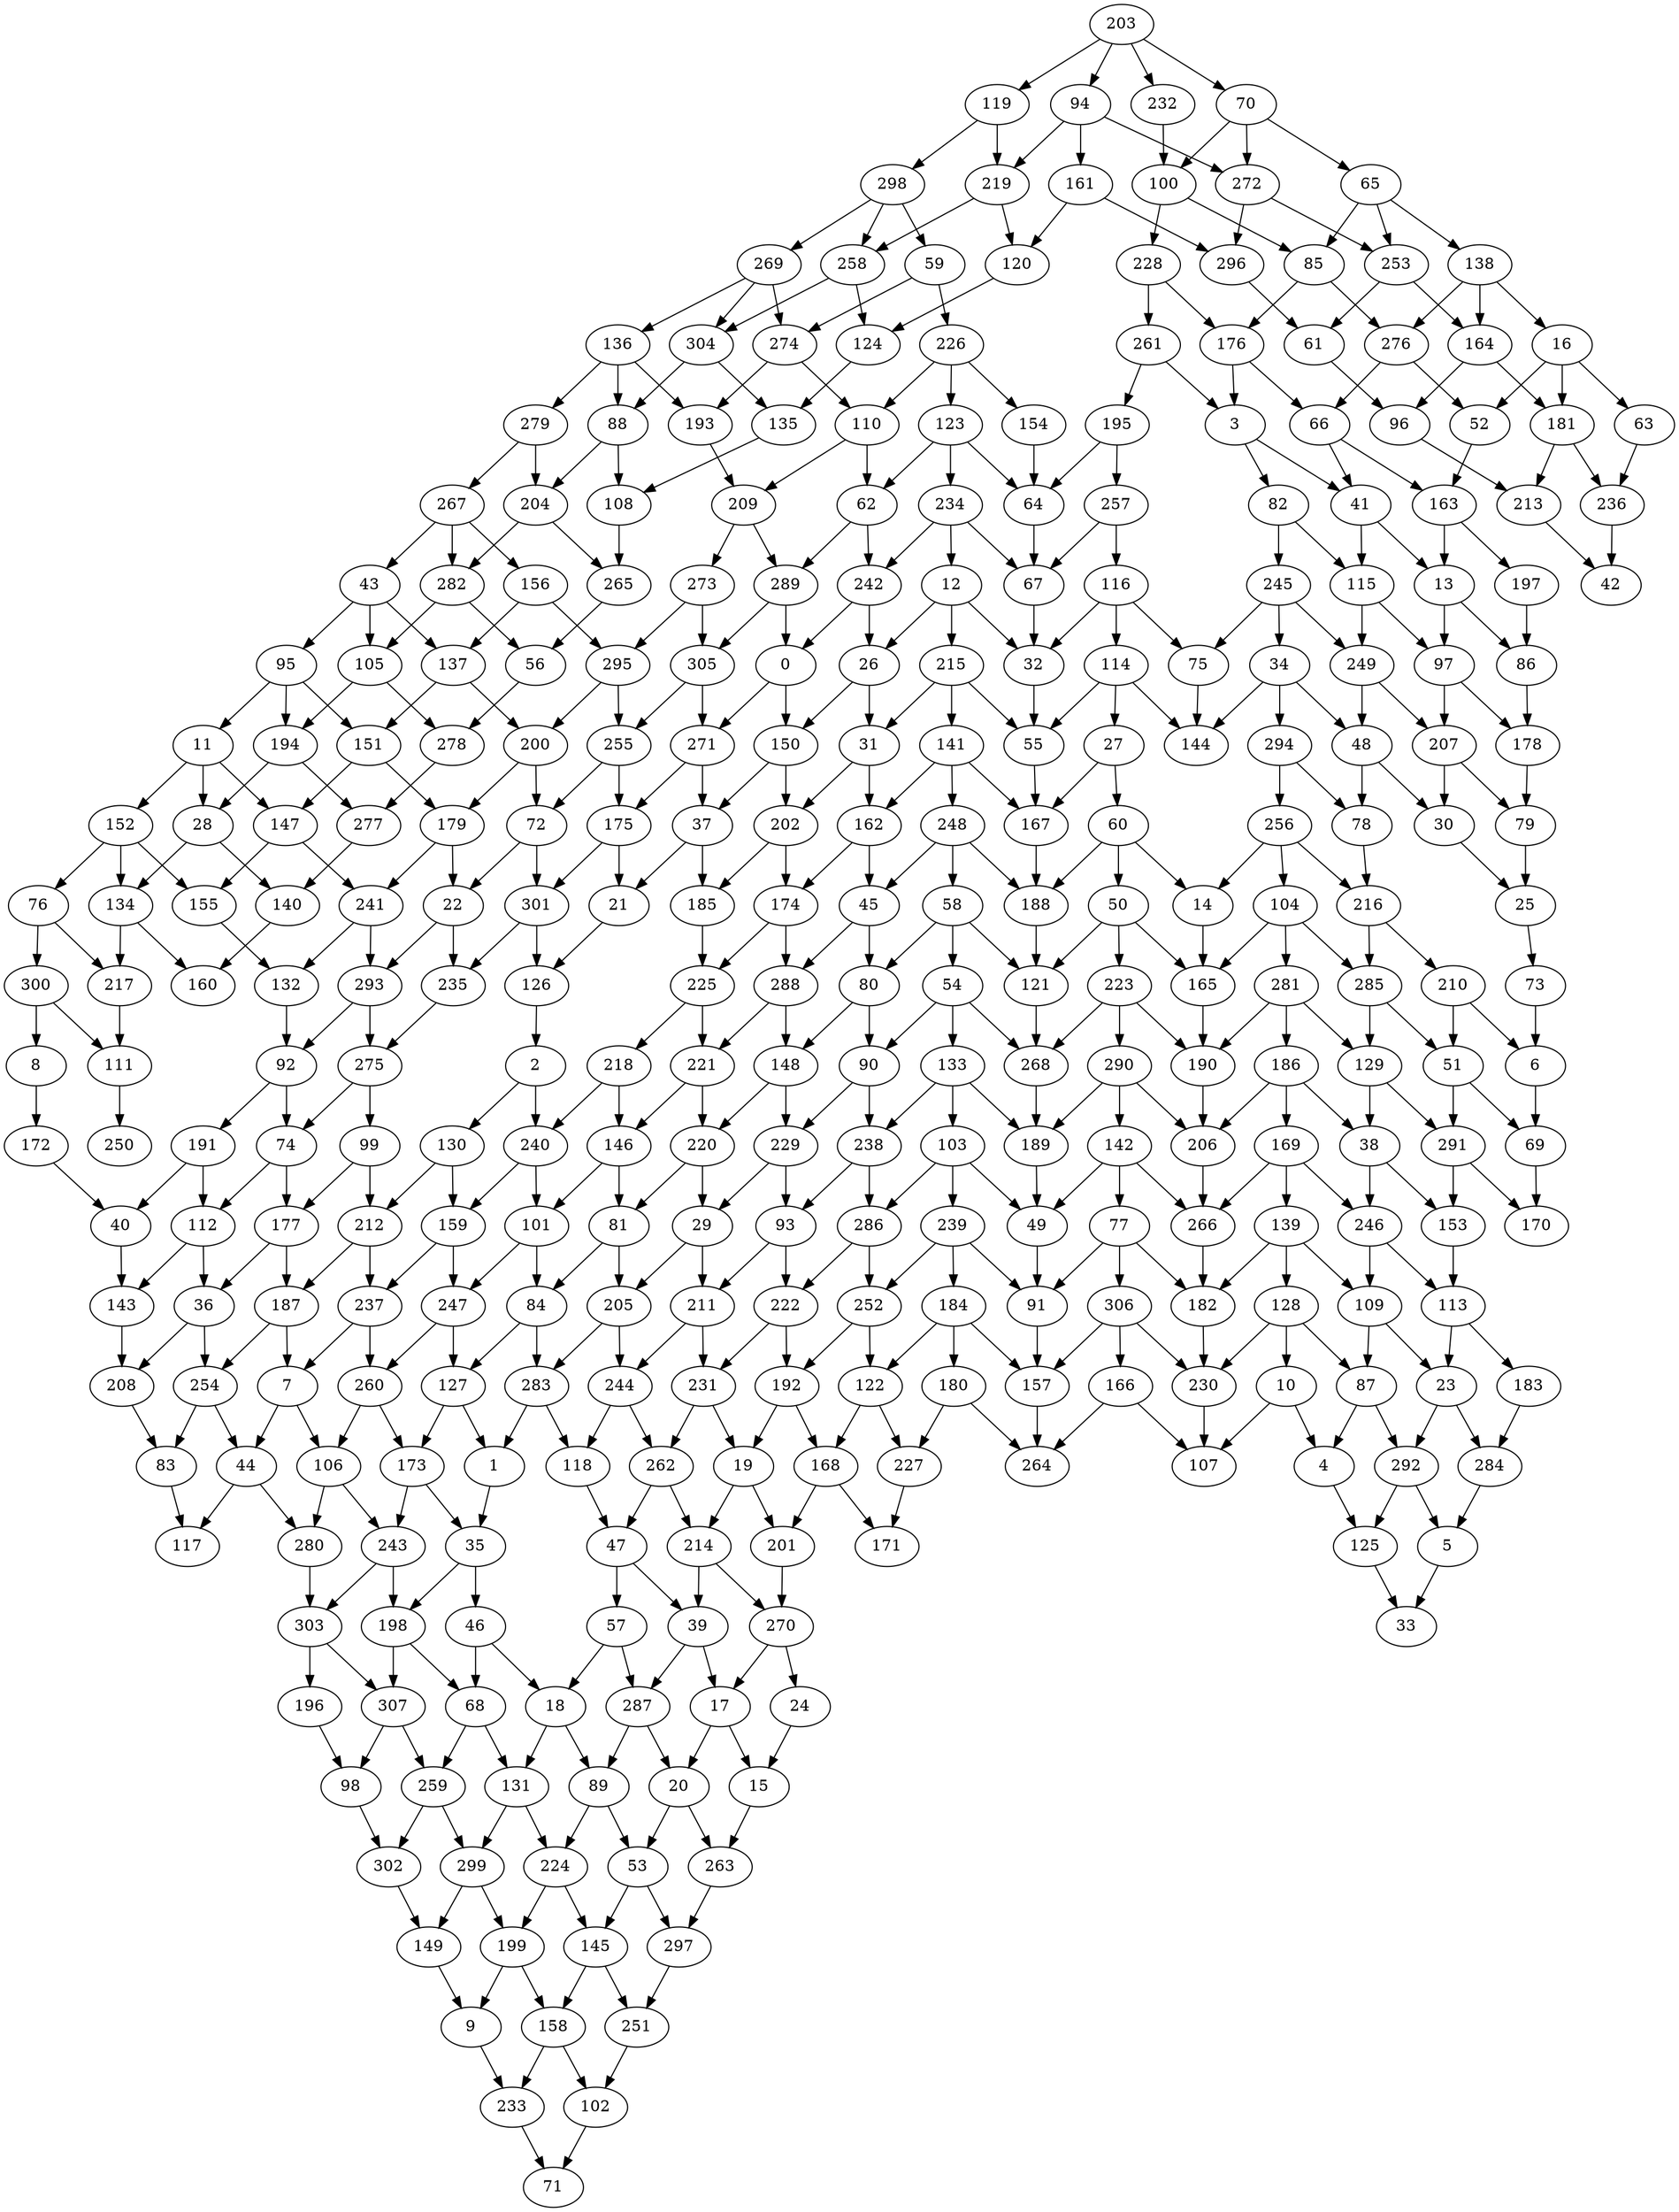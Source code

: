 strict digraph "" {
	0 -> 150;
	0 -> 271;
	1 -> 35;
	2 -> 130;
	2 -> 240;
	3 -> 41;
	3 -> 82;
	4 -> 125;
	5 -> 33;
	6 -> 69;
	7 -> 44;
	7 -> 106;
	8 -> 172;
	9 -> 233;
	10 -> 4;
	10 -> 107;
	11 -> 28;
	11 -> 147;
	11 -> 152;
	12 -> 26;
	12 -> 32;
	12 -> 215;
	13 -> 86;
	13 -> 97;
	14 -> 165;
	15 -> 263;
	16 -> 52;
	16 -> 63;
	16 -> 181;
	17 -> 15;
	17 -> 20;
	18 -> 89;
	18 -> 131;
	19 -> 201;
	19 -> 214;
	20 -> 53;
	20 -> 263;
	21 -> 126;
	22 -> 235;
	22 -> 293;
	23 -> 284;
	23 -> 292;
	24 -> 15;
	25 -> 73;
	26 -> 31;
	26 -> 150;
	27 -> 60;
	27 -> 167;
	28 -> 134;
	28 -> 140;
	29 -> 205;
	29 -> 211;
	30 -> 25;
	31 -> 162;
	31 -> 202;
	32 -> 55;
	34 -> 48;
	34 -> 144;
	34 -> 294;
	35 -> 46;
	35 -> 198;
	36 -> 208;
	36 -> 254;
	37 -> 21;
	37 -> 185;
	38 -> 153;
	38 -> 246;
	39 -> 17;
	39 -> 287;
	40 -> 143;
	41 -> 13;
	41 -> 115;
	43 -> 95;
	43 -> 105;
	43 -> 137;
	44 -> 117;
	44 -> 280;
	45 -> 80;
	45 -> 288;
	46 -> 18;
	46 -> 68;
	47 -> 39;
	47 -> 57;
	48 -> 30;
	48 -> 78;
	49 -> 91;
	50 -> 121;
	50 -> 165;
	50 -> 223;
	51 -> 69;
	51 -> 291;
	52 -> 163;
	53 -> 145;
	53 -> 297;
	54 -> 90;
	54 -> 133;
	54 -> 268;
	55 -> 167;
	56 -> 278;
	57 -> 18;
	57 -> 287;
	58 -> 54;
	58 -> 80;
	58 -> 121;
	59 -> 226;
	59 -> 274;
	60 -> 14;
	60 -> 50;
	60 -> 188;
	61 -> 96;
	62 -> 242;
	62 -> 289;
	63 -> 236;
	64 -> 67;
	65 -> 85;
	65 -> 138;
	65 -> 253;
	66 -> 41;
	66 -> 163;
	67 -> 32;
	68 -> 131;
	68 -> 259;
	69 -> 170;
	70 -> 65;
	70 -> 100;
	70 -> 272;
	72 -> 22;
	72 -> 301;
	73 -> 6;
	74 -> 112;
	74 -> 177;
	75 -> 144;
	76 -> 217;
	76 -> 300;
	77 -> 91;
	77 -> 182;
	77 -> 306;
	78 -> 216;
	79 -> 25;
	80 -> 90;
	80 -> 148;
	81 -> 84;
	81 -> 205;
	82 -> 115;
	82 -> 245;
	83 -> 117;
	84 -> 127;
	84 -> 283;
	85 -> 176;
	85 -> 276;
	86 -> 178;
	87 -> 4;
	87 -> 292;
	88 -> 108;
	88 -> 204;
	89 -> 53;
	89 -> 224;
	90 -> 229;
	90 -> 238;
	91 -> 157;
	92 -> 74;
	92 -> 191;
	93 -> 211;
	93 -> 222;
	94 -> 161;
	94 -> 219;
	94 -> 272;
	95 -> 11;
	95 -> 151;
	95 -> 194;
	96 -> 213;
	97 -> 178;
	97 -> 207;
	98 -> 302;
	99 -> 177;
	99 -> 212;
	100 -> 85;
	100 -> 228;
	101 -> 84;
	101 -> 247;
	102 -> 71;
	103 -> 49;
	103 -> 239;
	103 -> 286;
	104 -> 165;
	104 -> 281;
	104 -> 285;
	105 -> 194;
	105 -> 278;
	106 -> 243;
	106 -> 280;
	108 -> 265;
	109 -> 23;
	109 -> 87;
	110 -> 62;
	110 -> 209;
	111 -> 250;
	112 -> 36;
	112 -> 143;
	113 -> 23;
	113 -> 183;
	114 -> 27;
	114 -> 55;
	114 -> 144;
	115 -> 97;
	115 -> 249;
	116 -> 32;
	116 -> 75;
	116 -> 114;
	118 -> 47;
	119 -> 219;
	119 -> 298;
	120 -> 124;
	121 -> 268;
	122 -> 168;
	122 -> 227;
	123 -> 62;
	123 -> 64;
	123 -> 234;
	124 -> 135;
	125 -> 33;
	126 -> 2;
	127 -> 1;
	127 -> 173;
	128 -> 10;
	128 -> 87;
	128 -> 230;
	129 -> 38;
	129 -> 291;
	130 -> 159;
	130 -> 212;
	131 -> 224;
	131 -> 299;
	132 -> 92;
	133 -> 103;
	133 -> 189;
	133 -> 238;
	134 -> 160;
	134 -> 217;
	135 -> 108;
	136 -> 88;
	136 -> 193;
	136 -> 279;
	137 -> 151;
	137 -> 200;
	138 -> 16;
	138 -> 164;
	138 -> 276;
	139 -> 109;
	139 -> 128;
	139 -> 182;
	140 -> 160;
	141 -> 162;
	141 -> 167;
	141 -> 248;
	142 -> 49;
	142 -> 77;
	142 -> 266;
	143 -> 208;
	145 -> 158;
	145 -> 251;
	146 -> 81;
	146 -> 101;
	147 -> 155;
	147 -> 241;
	148 -> 220;
	148 -> 229;
	149 -> 9;
	150 -> 37;
	150 -> 202;
	151 -> 147;
	151 -> 179;
	152 -> 76;
	152 -> 134;
	152 -> 155;
	153 -> 113;
	154 -> 64;
	155 -> 132;
	156 -> 137;
	156 -> 295;
	157 -> 264;
	158 -> 102;
	158 -> 233;
	159 -> 237;
	159 -> 247;
	161 -> 120;
	161 -> 296;
	162 -> 45;
	162 -> 174;
	163 -> 13;
	163 -> 197;
	164 -> 96;
	164 -> 181;
	165 -> 190;
	166 -> 107;
	166 -> 264;
	167 -> 188;
	168 -> 171;
	168 -> 201;
	169 -> 139;
	169 -> 246;
	169 -> 266;
	172 -> 40;
	173 -> 35;
	173 -> 243;
	174 -> 225;
	174 -> 288;
	175 -> 21;
	175 -> 301;
	176 -> 3;
	176 -> 66;
	177 -> 36;
	177 -> 187;
	178 -> 79;
	179 -> 22;
	179 -> 241;
	180 -> 227;
	180 -> 264;
	181 -> 213;
	181 -> 236;
	182 -> 230;
	183 -> 284;
	184 -> 122;
	184 -> 157;
	184 -> 180;
	185 -> 225;
	186 -> 38;
	186 -> 169;
	186 -> 206;
	187 -> 7;
	187 -> 254;
	188 -> 121;
	189 -> 49;
	190 -> 206;
	191 -> 40;
	191 -> 112;
	192 -> 19;
	192 -> 168;
	193 -> 209;
	194 -> 28;
	194 -> 277;
	195 -> 64;
	195 -> 257;
	196 -> 98;
	197 -> 86;
	198 -> 68;
	198 -> 307;
	199 -> 9;
	199 -> 158;
	200 -> 72;
	200 -> 179;
	201 -> 270;
	202 -> 174;
	202 -> 185;
	203 -> 70;
	203 -> 94;
	203 -> 119;
	203 -> 232;
	204 -> 265;
	204 -> 282;
	205 -> 244;
	205 -> 283;
	206 -> 266;
	207 -> 30;
	207 -> 79;
	208 -> 83;
	209 -> 273;
	209 -> 289;
	210 -> 6;
	210 -> 51;
	211 -> 231;
	211 -> 244;
	212 -> 187;
	212 -> 237;
	213 -> 42;
	214 -> 39;
	214 -> 270;
	215 -> 31;
	215 -> 55;
	215 -> 141;
	216 -> 210;
	216 -> 285;
	217 -> 111;
	218 -> 146;
	218 -> 240;
	219 -> 120;
	219 -> 258;
	220 -> 29;
	220 -> 81;
	221 -> 146;
	221 -> 220;
	222 -> 192;
	222 -> 231;
	223 -> 190;
	223 -> 268;
	223 -> 290;
	224 -> 145;
	224 -> 199;
	225 -> 218;
	225 -> 221;
	226 -> 110;
	226 -> 123;
	226 -> 154;
	227 -> 171;
	228 -> 176;
	228 -> 261;
	229 -> 29;
	229 -> 93;
	230 -> 107;
	231 -> 19;
	231 -> 262;
	232 -> 100;
	233 -> 71;
	234 -> 12;
	234 -> 67;
	234 -> 242;
	235 -> 275;
	236 -> 42;
	237 -> 7;
	237 -> 260;
	238 -> 93;
	238 -> 286;
	239 -> 91;
	239 -> 184;
	239 -> 252;
	240 -> 101;
	240 -> 159;
	241 -> 132;
	241 -> 293;
	242 -> 0;
	242 -> 26;
	243 -> 198;
	243 -> 303;
	244 -> 118;
	244 -> 262;
	245 -> 34;
	245 -> 75;
	245 -> 249;
	246 -> 109;
	246 -> 113;
	247 -> 127;
	247 -> 260;
	248 -> 45;
	248 -> 58;
	248 -> 188;
	249 -> 48;
	249 -> 207;
	251 -> 102;
	252 -> 122;
	252 -> 192;
	253 -> 61;
	253 -> 164;
	254 -> 44;
	254 -> 83;
	255 -> 72;
	255 -> 175;
	256 -> 14;
	256 -> 104;
	256 -> 216;
	257 -> 67;
	257 -> 116;
	258 -> 124;
	258 -> 304;
	259 -> 299;
	259 -> 302;
	260 -> 106;
	260 -> 173;
	261 -> 3;
	261 -> 195;
	262 -> 47;
	262 -> 214;
	263 -> 297;
	265 -> 56;
	266 -> 182;
	267 -> 43;
	267 -> 156;
	267 -> 282;
	268 -> 189;
	269 -> 136;
	269 -> 274;
	269 -> 304;
	270 -> 17;
	270 -> 24;
	271 -> 37;
	271 -> 175;
	272 -> 253;
	272 -> 296;
	273 -> 295;
	273 -> 305;
	274 -> 110;
	274 -> 193;
	275 -> 74;
	275 -> 99;
	276 -> 52;
	276 -> 66;
	277 -> 140;
	278 -> 277;
	279 -> 204;
	279 -> 267;
	280 -> 303;
	281 -> 129;
	281 -> 186;
	281 -> 190;
	282 -> 56;
	282 -> 105;
	283 -> 1;
	283 -> 118;
	284 -> 5;
	285 -> 51;
	285 -> 129;
	286 -> 222;
	286 -> 252;
	287 -> 20;
	287 -> 89;
	288 -> 148;
	288 -> 221;
	289 -> 0;
	289 -> 305;
	290 -> 142;
	290 -> 189;
	290 -> 206;
	291 -> 153;
	291 -> 170;
	292 -> 5;
	292 -> 125;
	293 -> 92;
	293 -> 275;
	294 -> 78;
	294 -> 256;
	295 -> 200;
	295 -> 255;
	296 -> 61;
	297 -> 251;
	298 -> 59;
	298 -> 258;
	298 -> 269;
	299 -> 149;
	299 -> 199;
	300 -> 8;
	300 -> 111;
	301 -> 126;
	301 -> 235;
	302 -> 149;
	303 -> 196;
	303 -> 307;
	304 -> 88;
	304 -> 135;
	305 -> 255;
	305 -> 271;
	306 -> 157;
	306 -> 166;
	306 -> 230;
	307 -> 98;
	307 -> 259;
}
